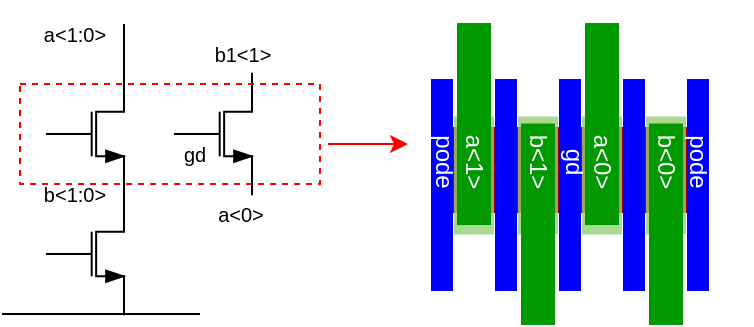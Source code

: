 <mxfile version="16.5.6" type="device"><diagram id="Zo6wwoQz0JgK54vPjmT2" name="Page-1"><mxGraphModel dx="754" dy="467" grid="1" gridSize="10" guides="1" tooltips="1" connect="1" arrows="1" fold="1" page="1" pageScale="1" pageWidth="850" pageHeight="1100" math="0" shadow="0"><root><mxCell id="0"/><mxCell id="1" parent="0"/><mxCell id="vMyQtVYPdEmUgP5BLZiT-1" value="" style="rounded=0;whiteSpace=wrap;html=1;fontSize=14;fontColor=#0000FF;strokeColor=#990000;strokeWidth=3;fillColor=#990000;" vertex="1" parent="1"><mxGeometry x="396" y="133" width="120" height="40" as="geometry"/></mxCell><mxCell id="vMyQtVYPdEmUgP5BLZiT-2" value="" style="rounded=0;whiteSpace=wrap;html=1;strokeColor=#0000FF;fillColor=#0000FF;" vertex="1" parent="1"><mxGeometry x="386" y="108" width="10" height="105" as="geometry"/></mxCell><mxCell id="vMyQtVYPdEmUgP5BLZiT-3" value="" style="rounded=0;whiteSpace=wrap;html=1;strokeColor=#0000FF;fillColor=#0000FF;" vertex="1" parent="1"><mxGeometry x="418" y="108" width="10" height="105" as="geometry"/></mxCell><mxCell id="vMyQtVYPdEmUgP5BLZiT-4" value="" style="rounded=0;whiteSpace=wrap;html=1;strokeColor=#0000FF;fillColor=#0000FF;" vertex="1" parent="1"><mxGeometry x="450" y="108" width="10" height="105" as="geometry"/></mxCell><mxCell id="vMyQtVYPdEmUgP5BLZiT-5" value="" style="rounded=0;whiteSpace=wrap;html=1;strokeColor=#0000FF;fillColor=#0000FF;" vertex="1" parent="1"><mxGeometry x="482" y="108" width="10" height="105" as="geometry"/></mxCell><mxCell id="vMyQtVYPdEmUgP5BLZiT-6" value="" style="rounded=0;whiteSpace=wrap;html=1;strokeColor=#0000FF;fillColor=#0000FF;" vertex="1" parent="1"><mxGeometry x="514" y="108" width="10" height="105" as="geometry"/></mxCell><mxCell id="vMyQtVYPdEmUgP5BLZiT-19" value="" style="rounded=0;whiteSpace=wrap;html=1;fontSize=14;strokeColor=none;strokeWidth=3;fillColor=#97D077;opacity=80;" vertex="1" parent="1"><mxGeometry x="397" y="126.25" width="20" height="59" as="geometry"/></mxCell><mxCell id="vMyQtVYPdEmUgP5BLZiT-20" value="" style="rounded=0;whiteSpace=wrap;html=1;fontSize=14;strokeColor=none;strokeWidth=3;fillColor=#97D077;opacity=80;" vertex="1" parent="1"><mxGeometry x="429" y="126.25" width="20" height="59" as="geometry"/></mxCell><mxCell id="vMyQtVYPdEmUgP5BLZiT-21" value="" style="rounded=0;whiteSpace=wrap;html=1;fontSize=14;strokeColor=none;strokeWidth=3;fillColor=#97D077;opacity=80;" vertex="1" parent="1"><mxGeometry x="461" y="126.25" width="20" height="59" as="geometry"/></mxCell><mxCell id="vMyQtVYPdEmUgP5BLZiT-22" value="" style="rounded=0;whiteSpace=wrap;html=1;fontSize=14;strokeColor=none;strokeWidth=3;fillColor=#97D077;opacity=80;" vertex="1" parent="1"><mxGeometry x="493" y="126.25" width="20" height="59" as="geometry"/></mxCell><mxCell id="vMyQtVYPdEmUgP5BLZiT-42" value="" style="rounded=0;whiteSpace=wrap;html=1;strokeColor=#009900;fillColor=#009900;" vertex="1" parent="1"><mxGeometry x="463" y="80" width="16" height="100" as="geometry"/></mxCell><mxCell id="vMyQtVYPdEmUgP5BLZiT-43" value="" style="rounded=0;whiteSpace=wrap;html=1;strokeColor=#009900;fillColor=#009900;" vertex="1" parent="1"><mxGeometry x="399" y="80" width="16" height="100" as="geometry"/></mxCell><mxCell id="vMyQtVYPdEmUgP5BLZiT-48" value="" style="rounded=0;whiteSpace=wrap;html=1;strokeColor=#009900;fillColor=#009900;" vertex="1" parent="1"><mxGeometry x="399" y="80" width="16" height="100" as="geometry"/></mxCell><mxCell id="vMyQtVYPdEmUgP5BLZiT-49" value="" style="rounded=0;whiteSpace=wrap;html=1;strokeColor=#009900;fillColor=#009900;" vertex="1" parent="1"><mxGeometry x="463" y="90" width="16" height="90" as="geometry"/></mxCell><mxCell id="vMyQtVYPdEmUgP5BLZiT-52" value="" style="rounded=0;whiteSpace=wrap;html=1;strokeColor=#009900;fillColor=#009900;" vertex="1" parent="1"><mxGeometry x="431" y="130.25" width="16" height="99.75" as="geometry"/></mxCell><mxCell id="vMyQtVYPdEmUgP5BLZiT-53" value="" style="rounded=0;whiteSpace=wrap;html=1;strokeColor=#009900;fillColor=#009900;" vertex="1" parent="1"><mxGeometry x="495" y="130.25" width="16" height="99.75" as="geometry"/></mxCell><mxCell id="vMyQtVYPdEmUgP5BLZiT-58" value="a&amp;lt;1&amp;gt;" style="text;html=1;strokeColor=none;fillColor=none;align=center;verticalAlign=middle;whiteSpace=wrap;rounded=0;fontColor=#FFFFFF;rotation=90;" vertex="1" parent="1"><mxGeometry x="395" y="144" width="24" height="10" as="geometry"/></mxCell><mxCell id="vMyQtVYPdEmUgP5BLZiT-60" value="a" style="text;html=1;strokeColor=none;fillColor=none;align=center;verticalAlign=middle;whiteSpace=wrap;rounded=0;fontColor=#FFFFFF;" vertex="1" parent="1"><mxGeometry x="522" y="70" width="24" height="10" as="geometry"/></mxCell><mxCell id="vMyQtVYPdEmUgP5BLZiT-76" value="pode" style="text;html=1;strokeColor=none;fillColor=none;align=center;verticalAlign=middle;whiteSpace=wrap;rounded=0;fontColor=#FFFFFF;direction=west;rotation=90;" vertex="1" parent="1"><mxGeometry x="380" y="144" width="24" height="10" as="geometry"/></mxCell><mxCell id="vMyQtVYPdEmUgP5BLZiT-78" value="" style="verticalLabelPosition=bottom;shadow=0;dashed=0;align=center;html=1;verticalAlign=top;shape=mxgraph.electrical.transistors.nmos;pointerEvents=1;fontSize=10;fontColor=#000000;strokeColor=#000000;fillColor=#000000;" vertex="1" parent="1"><mxGeometry x="193" y="100" width="39" height="70" as="geometry"/></mxCell><mxCell id="vMyQtVYPdEmUgP5BLZiT-79" value="" style="verticalLabelPosition=bottom;shadow=0;dashed=0;align=center;html=1;verticalAlign=top;shape=mxgraph.electrical.transistors.nmos;pointerEvents=1;fontSize=10;fontColor=#000000;strokeColor=#000000;fillColor=#000000;" vertex="1" parent="1"><mxGeometry x="193" y="160" width="39" height="70" as="geometry"/></mxCell><mxCell id="vMyQtVYPdEmUgP5BLZiT-81" value="" style="verticalLabelPosition=bottom;shadow=0;dashed=0;align=center;html=1;verticalAlign=top;shape=mxgraph.electrical.transistors.nmos;pointerEvents=1;fontSize=10;fontColor=#000000;strokeColor=#000000;fillColor=#000000;" vertex="1" parent="1"><mxGeometry x="257" y="100" width="39" height="70" as="geometry"/></mxCell><mxCell id="vMyQtVYPdEmUgP5BLZiT-82" value="" style="endArrow=none;html=1;rounded=0;fontSize=10;fontColor=#000000;edgeStyle=orthogonalEdgeStyle;" edge="1" parent="1"><mxGeometry width="50" height="50" relative="1" as="geometry"><mxPoint x="232.0" y="110" as="sourcePoint"/><mxPoint x="232" y="80" as="targetPoint"/></mxGeometry></mxCell><mxCell id="vMyQtVYPdEmUgP5BLZiT-83" value="" style="endArrow=none;html=1;rounded=0;fontSize=10;fontColor=#000000;" edge="1" parent="1"><mxGeometry width="50" height="50" relative="1" as="geometry"><mxPoint x="171.0" y="225" as="sourcePoint"/><mxPoint x="270" y="225" as="targetPoint"/></mxGeometry></mxCell><mxCell id="vMyQtVYPdEmUgP5BLZiT-86" value="a&amp;lt;1:0&amp;gt;" style="text;html=1;strokeColor=none;fillColor=none;align=center;verticalAlign=middle;whiteSpace=wrap;rounded=0;fontSize=10;fontColor=#000000;" vertex="1" parent="1"><mxGeometry x="193" y="80" width="29" height="10" as="geometry"/></mxCell><mxCell id="vMyQtVYPdEmUgP5BLZiT-91" value="b&amp;lt;1:0&amp;gt;" style="text;html=1;strokeColor=none;fillColor=none;align=center;verticalAlign=middle;whiteSpace=wrap;rounded=0;fontSize=10;fontColor=#000000;" vertex="1" parent="1"><mxGeometry x="193" y="160" width="29" height="10" as="geometry"/></mxCell><mxCell id="vMyQtVYPdEmUgP5BLZiT-95" value="gd" style="text;html=1;strokeColor=none;fillColor=none;align=center;verticalAlign=middle;whiteSpace=wrap;rounded=0;fontSize=10;fontColor=#000000;" vertex="1" parent="1"><mxGeometry x="263" y="140" width="9" height="10" as="geometry"/></mxCell><mxCell id="vMyQtVYPdEmUgP5BLZiT-96" value="b1&amp;lt;1&amp;gt;" style="text;html=1;strokeColor=none;fillColor=none;align=center;verticalAlign=middle;whiteSpace=wrap;rounded=0;fontSize=10;fontColor=#000000;" vertex="1" parent="1"><mxGeometry x="277" y="90" width="29" height="10" as="geometry"/></mxCell><mxCell id="vMyQtVYPdEmUgP5BLZiT-97" value="a&amp;lt;0&amp;gt;" style="text;html=1;strokeColor=none;fillColor=none;align=center;verticalAlign=middle;whiteSpace=wrap;rounded=0;fontSize=10;fontColor=#000000;" vertex="1" parent="1"><mxGeometry x="276" y="170" width="29" height="10" as="geometry"/></mxCell><mxCell id="vMyQtVYPdEmUgP5BLZiT-98" value="b&amp;lt;1&amp;gt;" style="text;html=1;strokeColor=none;fillColor=none;align=center;verticalAlign=middle;whiteSpace=wrap;rounded=0;fontColor=#FFFFFF;rotation=90;" vertex="1" parent="1"><mxGeometry x="427" y="144" width="24" height="10" as="geometry"/></mxCell><mxCell id="vMyQtVYPdEmUgP5BLZiT-99" value="gd" style="text;html=1;strokeColor=none;fillColor=none;align=center;verticalAlign=middle;whiteSpace=wrap;rounded=0;fontColor=#FFFFFF;direction=west;rotation=90;" vertex="1" parent="1"><mxGeometry x="445" y="144" width="24" height="10" as="geometry"/></mxCell><mxCell id="vMyQtVYPdEmUgP5BLZiT-100" value="a&amp;lt;0&amp;gt;" style="text;html=1;strokeColor=none;fillColor=none;align=center;verticalAlign=middle;whiteSpace=wrap;rounded=0;fontColor=#FFFFFF;rotation=90;" vertex="1" parent="1"><mxGeometry x="459" y="144" width="24" height="10" as="geometry"/></mxCell><mxCell id="vMyQtVYPdEmUgP5BLZiT-101" value="b&amp;lt;0&amp;gt;" style="text;html=1;strokeColor=none;fillColor=none;align=center;verticalAlign=middle;whiteSpace=wrap;rounded=0;fontColor=#FFFFFF;rotation=90;" vertex="1" parent="1"><mxGeometry x="491" y="144" width="24" height="10" as="geometry"/></mxCell><mxCell id="vMyQtVYPdEmUgP5BLZiT-102" value="pode" style="text;html=1;strokeColor=none;fillColor=none;align=center;verticalAlign=middle;whiteSpace=wrap;rounded=0;fontColor=#FFFFFF;direction=west;rotation=90;" vertex="1" parent="1"><mxGeometry x="507" y="144" width="24" height="10" as="geometry"/></mxCell><mxCell id="vMyQtVYPdEmUgP5BLZiT-103" value="" style="rounded=0;whiteSpace=wrap;html=1;fillColor=none;strokeColor=#FF0000;dashed=1;" vertex="1" parent="1"><mxGeometry x="180" y="110" width="150" height="50" as="geometry"/></mxCell><mxCell id="vMyQtVYPdEmUgP5BLZiT-104" value="" style="endArrow=classic;html=1;rounded=0;strokeColor=#FF0000;" edge="1" parent="1"><mxGeometry width="50" height="50" relative="1" as="geometry"><mxPoint x="334" y="140" as="sourcePoint"/><mxPoint x="374" y="140" as="targetPoint"/></mxGeometry></mxCell></root></mxGraphModel></diagram></mxfile>